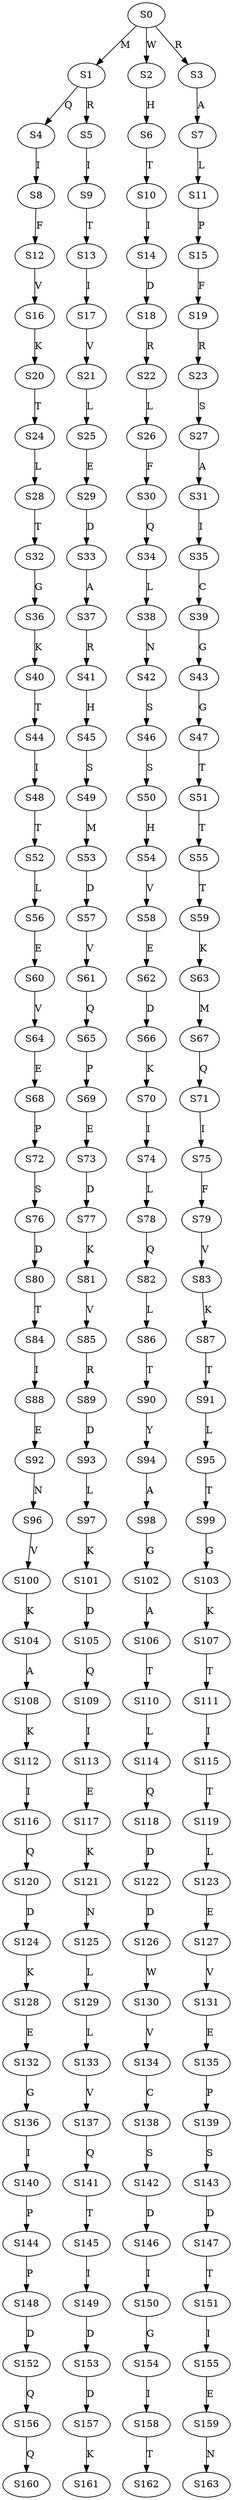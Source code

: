 strict digraph  {
	S0 -> S1 [ label = M ];
	S0 -> S2 [ label = W ];
	S0 -> S3 [ label = R ];
	S1 -> S4 [ label = Q ];
	S1 -> S5 [ label = R ];
	S2 -> S6 [ label = H ];
	S3 -> S7 [ label = A ];
	S4 -> S8 [ label = I ];
	S5 -> S9 [ label = I ];
	S6 -> S10 [ label = T ];
	S7 -> S11 [ label = L ];
	S8 -> S12 [ label = F ];
	S9 -> S13 [ label = T ];
	S10 -> S14 [ label = I ];
	S11 -> S15 [ label = P ];
	S12 -> S16 [ label = V ];
	S13 -> S17 [ label = I ];
	S14 -> S18 [ label = D ];
	S15 -> S19 [ label = F ];
	S16 -> S20 [ label = K ];
	S17 -> S21 [ label = V ];
	S18 -> S22 [ label = R ];
	S19 -> S23 [ label = R ];
	S20 -> S24 [ label = T ];
	S21 -> S25 [ label = L ];
	S22 -> S26 [ label = L ];
	S23 -> S27 [ label = S ];
	S24 -> S28 [ label = L ];
	S25 -> S29 [ label = E ];
	S26 -> S30 [ label = F ];
	S27 -> S31 [ label = A ];
	S28 -> S32 [ label = T ];
	S29 -> S33 [ label = D ];
	S30 -> S34 [ label = Q ];
	S31 -> S35 [ label = I ];
	S32 -> S36 [ label = G ];
	S33 -> S37 [ label = A ];
	S34 -> S38 [ label = L ];
	S35 -> S39 [ label = C ];
	S36 -> S40 [ label = K ];
	S37 -> S41 [ label = R ];
	S38 -> S42 [ label = N ];
	S39 -> S43 [ label = G ];
	S40 -> S44 [ label = T ];
	S41 -> S45 [ label = H ];
	S42 -> S46 [ label = S ];
	S43 -> S47 [ label = G ];
	S44 -> S48 [ label = I ];
	S45 -> S49 [ label = S ];
	S46 -> S50 [ label = S ];
	S47 -> S51 [ label = T ];
	S48 -> S52 [ label = T ];
	S49 -> S53 [ label = M ];
	S50 -> S54 [ label = H ];
	S51 -> S55 [ label = T ];
	S52 -> S56 [ label = L ];
	S53 -> S57 [ label = D ];
	S54 -> S58 [ label = V ];
	S55 -> S59 [ label = T ];
	S56 -> S60 [ label = E ];
	S57 -> S61 [ label = V ];
	S58 -> S62 [ label = E ];
	S59 -> S63 [ label = K ];
	S60 -> S64 [ label = V ];
	S61 -> S65 [ label = Q ];
	S62 -> S66 [ label = D ];
	S63 -> S67 [ label = M ];
	S64 -> S68 [ label = E ];
	S65 -> S69 [ label = P ];
	S66 -> S70 [ label = K ];
	S67 -> S71 [ label = Q ];
	S68 -> S72 [ label = P ];
	S69 -> S73 [ label = E ];
	S70 -> S74 [ label = I ];
	S71 -> S75 [ label = I ];
	S72 -> S76 [ label = S ];
	S73 -> S77 [ label = D ];
	S74 -> S78 [ label = L ];
	S75 -> S79 [ label = F ];
	S76 -> S80 [ label = D ];
	S77 -> S81 [ label = K ];
	S78 -> S82 [ label = Q ];
	S79 -> S83 [ label = V ];
	S80 -> S84 [ label = T ];
	S81 -> S85 [ label = V ];
	S82 -> S86 [ label = L ];
	S83 -> S87 [ label = K ];
	S84 -> S88 [ label = I ];
	S85 -> S89 [ label = R ];
	S86 -> S90 [ label = T ];
	S87 -> S91 [ label = T ];
	S88 -> S92 [ label = E ];
	S89 -> S93 [ label = D ];
	S90 -> S94 [ label = Y ];
	S91 -> S95 [ label = L ];
	S92 -> S96 [ label = N ];
	S93 -> S97 [ label = L ];
	S94 -> S98 [ label = A ];
	S95 -> S99 [ label = T ];
	S96 -> S100 [ label = V ];
	S97 -> S101 [ label = K ];
	S98 -> S102 [ label = G ];
	S99 -> S103 [ label = G ];
	S100 -> S104 [ label = K ];
	S101 -> S105 [ label = D ];
	S102 -> S106 [ label = A ];
	S103 -> S107 [ label = K ];
	S104 -> S108 [ label = A ];
	S105 -> S109 [ label = Q ];
	S106 -> S110 [ label = T ];
	S107 -> S111 [ label = T ];
	S108 -> S112 [ label = K ];
	S109 -> S113 [ label = I ];
	S110 -> S114 [ label = L ];
	S111 -> S115 [ label = I ];
	S112 -> S116 [ label = I ];
	S113 -> S117 [ label = E ];
	S114 -> S118 [ label = Q ];
	S115 -> S119 [ label = T ];
	S116 -> S120 [ label = Q ];
	S117 -> S121 [ label = K ];
	S118 -> S122 [ label = D ];
	S119 -> S123 [ label = L ];
	S120 -> S124 [ label = D ];
	S121 -> S125 [ label = N ];
	S122 -> S126 [ label = D ];
	S123 -> S127 [ label = E ];
	S124 -> S128 [ label = K ];
	S125 -> S129 [ label = L ];
	S126 -> S130 [ label = W ];
	S127 -> S131 [ label = V ];
	S128 -> S132 [ label = E ];
	S129 -> S133 [ label = L ];
	S130 -> S134 [ label = V ];
	S131 -> S135 [ label = E ];
	S132 -> S136 [ label = G ];
	S133 -> S137 [ label = V ];
	S134 -> S138 [ label = C ];
	S135 -> S139 [ label = P ];
	S136 -> S140 [ label = I ];
	S137 -> S141 [ label = Q ];
	S138 -> S142 [ label = S ];
	S139 -> S143 [ label = S ];
	S140 -> S144 [ label = P ];
	S141 -> S145 [ label = T ];
	S142 -> S146 [ label = D ];
	S143 -> S147 [ label = D ];
	S144 -> S148 [ label = P ];
	S145 -> S149 [ label = I ];
	S146 -> S150 [ label = I ];
	S147 -> S151 [ label = T ];
	S148 -> S152 [ label = D ];
	S149 -> S153 [ label = D ];
	S150 -> S154 [ label = G ];
	S151 -> S155 [ label = I ];
	S152 -> S156 [ label = Q ];
	S153 -> S157 [ label = D ];
	S154 -> S158 [ label = I ];
	S155 -> S159 [ label = E ];
	S156 -> S160 [ label = Q ];
	S157 -> S161 [ label = K ];
	S158 -> S162 [ label = T ];
	S159 -> S163 [ label = N ];
}
